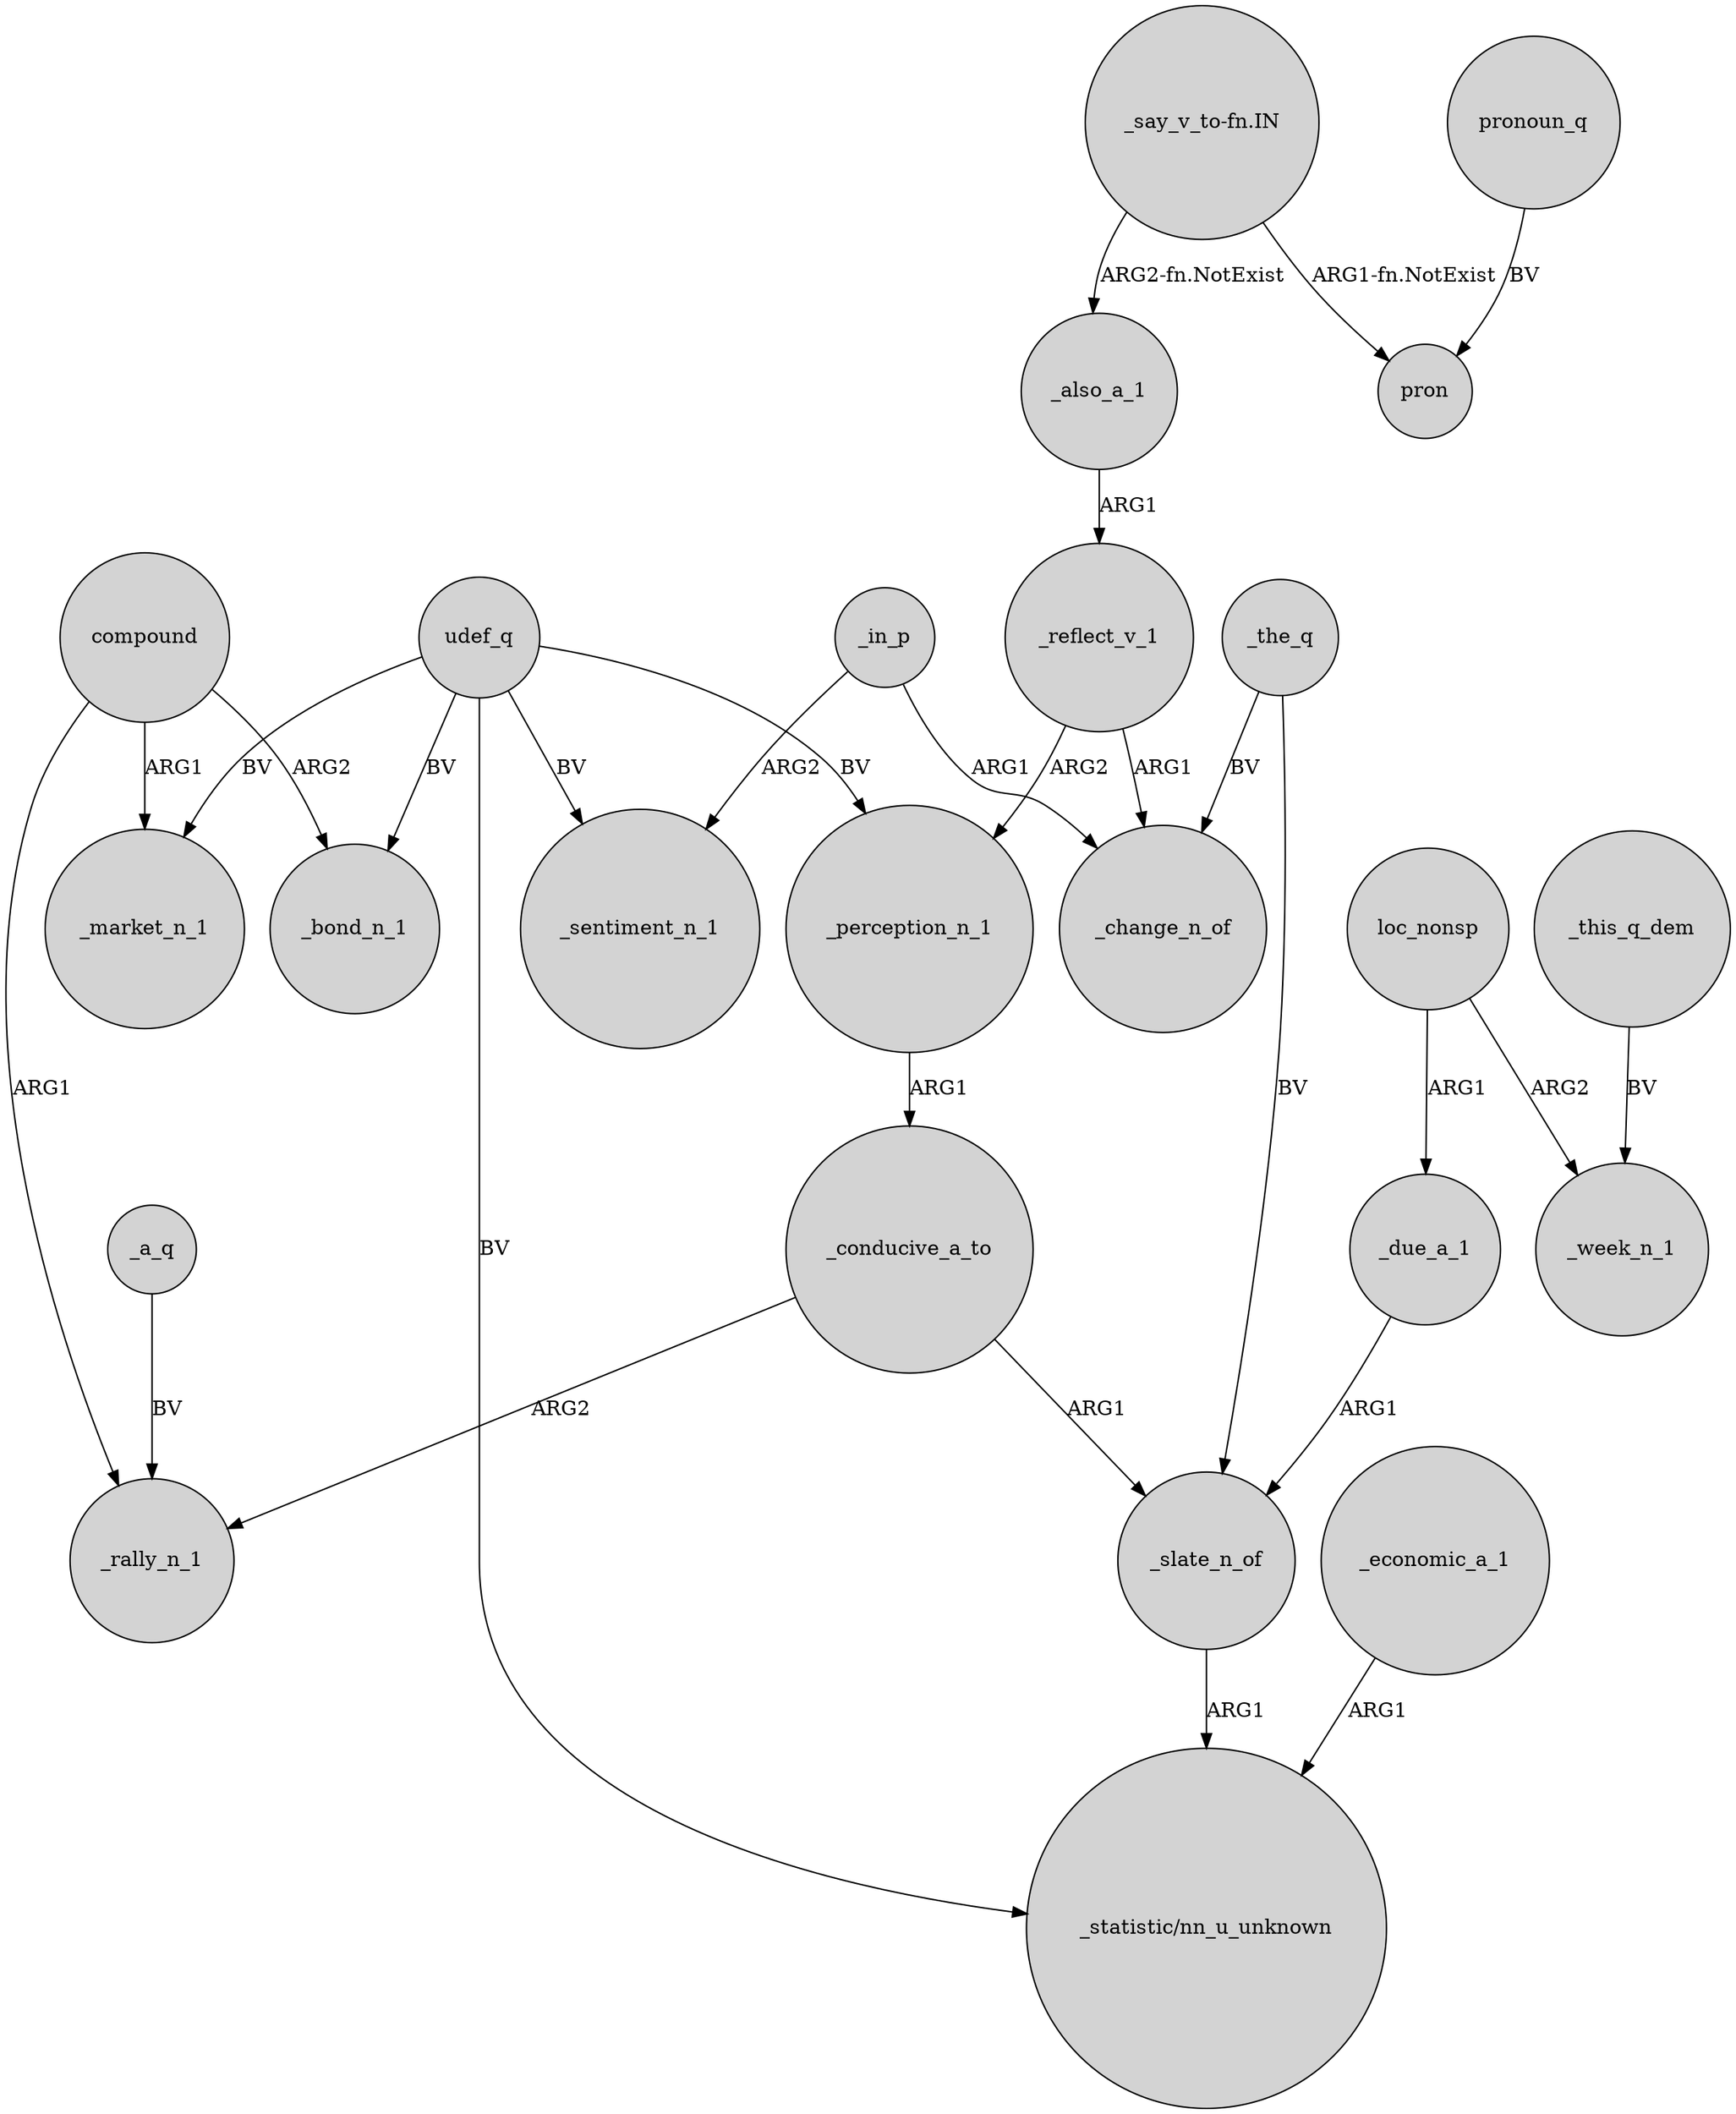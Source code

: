digraph {
	node [shape=circle style=filled]
	_also_a_1 -> _reflect_v_1 [label=ARG1]
	_conducive_a_to -> _slate_n_of [label=ARG1]
	udef_q -> "_statistic/nn_u_unknown" [label=BV]
	_slate_n_of -> "_statistic/nn_u_unknown" [label=ARG1]
	_reflect_v_1 -> _perception_n_1 [label=ARG2]
	"_say_v_to-fn.IN" -> pron [label="ARG1-fn.NotExist"]
	compound -> _rally_n_1 [label=ARG1]
	udef_q -> _perception_n_1 [label=BV]
	udef_q -> _market_n_1 [label=BV]
	_due_a_1 -> _slate_n_of [label=ARG1]
	_in_p -> _sentiment_n_1 [label=ARG2]
	loc_nonsp -> _due_a_1 [label=ARG1]
	_in_p -> _change_n_of [label=ARG1]
	pronoun_q -> pron [label=BV]
	_this_q_dem -> _week_n_1 [label=BV]
	loc_nonsp -> _week_n_1 [label=ARG2]
	_a_q -> _rally_n_1 [label=BV]
	udef_q -> _bond_n_1 [label=BV]
	"_say_v_to-fn.IN" -> _also_a_1 [label="ARG2-fn.NotExist"]
	_perception_n_1 -> _conducive_a_to [label=ARG1]
	_reflect_v_1 -> _change_n_of [label=ARG1]
	compound -> _bond_n_1 [label=ARG2]
	_the_q -> _change_n_of [label=BV]
	_economic_a_1 -> "_statistic/nn_u_unknown" [label=ARG1]
	compound -> _market_n_1 [label=ARG1]
	_the_q -> _slate_n_of [label=BV]
	udef_q -> _sentiment_n_1 [label=BV]
	_conducive_a_to -> _rally_n_1 [label=ARG2]
}
